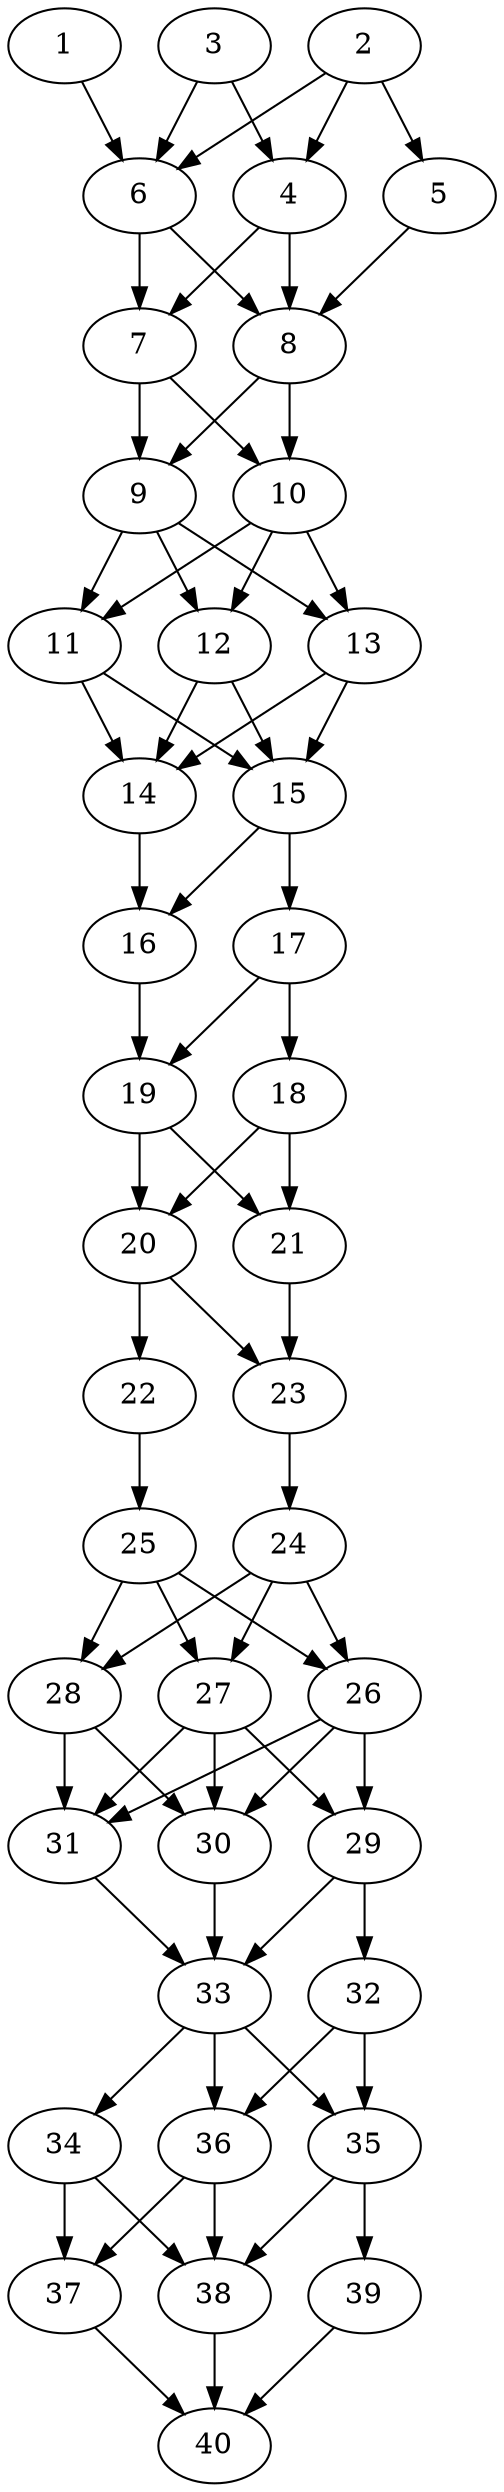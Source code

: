 // DAG automatically generated by daggen at Thu Oct  3 14:06:49 2019
// ./daggen --dot -n 40 --ccr 0.4 --fat 0.3 --regular 0.7 --density 0.9 --mindata 5242880 --maxdata 52428800 
digraph G {
  1 [size="41280000", alpha="0.04", expect_size="16512000"] 
  1 -> 6 [size ="16512000"]
  2 [size="68800000", alpha="0.17", expect_size="27520000"] 
  2 -> 4 [size ="27520000"]
  2 -> 5 [size ="27520000"]
  2 -> 6 [size ="27520000"]
  3 [size="67235840", alpha="0.18", expect_size="26894336"] 
  3 -> 4 [size ="26894336"]
  3 -> 6 [size ="26894336"]
  4 [size="94223360", alpha="0.10", expect_size="37689344"] 
  4 -> 7 [size ="37689344"]
  4 -> 8 [size ="37689344"]
  5 [size="47549440", alpha="0.03", expect_size="19019776"] 
  5 -> 8 [size ="19019776"]
  6 [size="112368640", alpha="0.10", expect_size="44947456"] 
  6 -> 7 [size ="44947456"]
  6 -> 8 [size ="44947456"]
  7 [size="61488640", alpha="0.11", expect_size="24595456"] 
  7 -> 9 [size ="24595456"]
  7 -> 10 [size ="24595456"]
  8 [size="72148480", alpha="0.13", expect_size="28859392"] 
  8 -> 9 [size ="28859392"]
  8 -> 10 [size ="28859392"]
  9 [size="83650560", alpha="0.06", expect_size="33460224"] 
  9 -> 11 [size ="33460224"]
  9 -> 12 [size ="33460224"]
  9 -> 13 [size ="33460224"]
  10 [size="129290240", alpha="0.20", expect_size="51716096"] 
  10 -> 11 [size ="51716096"]
  10 -> 12 [size ="51716096"]
  10 -> 13 [size ="51716096"]
  11 [size="45040640", alpha="0.01", expect_size="18016256"] 
  11 -> 14 [size ="18016256"]
  11 -> 15 [size ="18016256"]
  12 [size="68899840", alpha="0.05", expect_size="27559936"] 
  12 -> 14 [size ="27559936"]
  12 -> 15 [size ="27559936"]
  13 [size="52239360", alpha="0.13", expect_size="20895744"] 
  13 -> 14 [size ="20895744"]
  13 -> 15 [size ="20895744"]
  14 [size="39544320", alpha="0.04", expect_size="15817728"] 
  14 -> 16 [size ="15817728"]
  15 [size="96908800", alpha="0.03", expect_size="38763520"] 
  15 -> 16 [size ="38763520"]
  15 -> 17 [size ="38763520"]
  16 [size="112606720", alpha="0.06", expect_size="45042688"] 
  16 -> 19 [size ="45042688"]
  17 [size="55006720", alpha="0.18", expect_size="22002688"] 
  17 -> 18 [size ="22002688"]
  17 -> 19 [size ="22002688"]
  18 [size="120501760", alpha="0.00", expect_size="48200704"] 
  18 -> 20 [size ="48200704"]
  18 -> 21 [size ="48200704"]
  19 [size="79011840", alpha="0.16", expect_size="31604736"] 
  19 -> 20 [size ="31604736"]
  19 -> 21 [size ="31604736"]
  20 [size="115750400", alpha="0.06", expect_size="46300160"] 
  20 -> 22 [size ="46300160"]
  20 -> 23 [size ="46300160"]
  21 [size="115425280", alpha="0.02", expect_size="46170112"] 
  21 -> 23 [size ="46170112"]
  22 [size="124008960", alpha="0.06", expect_size="49603584"] 
  22 -> 25 [size ="49603584"]
  23 [size="36774400", alpha="0.00", expect_size="14709760"] 
  23 -> 24 [size ="14709760"]
  24 [size="110835200", alpha="0.08", expect_size="44334080"] 
  24 -> 26 [size ="44334080"]
  24 -> 27 [size ="44334080"]
  24 -> 28 [size ="44334080"]
  25 [size="16980480", alpha="0.01", expect_size="6792192"] 
  25 -> 26 [size ="6792192"]
  25 -> 27 [size ="6792192"]
  25 -> 28 [size ="6792192"]
  26 [size="34112000", alpha="0.12", expect_size="13644800"] 
  26 -> 29 [size ="13644800"]
  26 -> 30 [size ="13644800"]
  26 -> 31 [size ="13644800"]
  27 [size="70195200", alpha="0.10", expect_size="28078080"] 
  27 -> 29 [size ="28078080"]
  27 -> 30 [size ="28078080"]
  27 -> 31 [size ="28078080"]
  28 [size="59745280", alpha="0.19", expect_size="23898112"] 
  28 -> 30 [size ="23898112"]
  28 -> 31 [size ="23898112"]
  29 [size="60487680", alpha="0.19", expect_size="24195072"] 
  29 -> 32 [size ="24195072"]
  29 -> 33 [size ="24195072"]
  30 [size="35568640", alpha="0.19", expect_size="14227456"] 
  30 -> 33 [size ="14227456"]
  31 [size="72558080", alpha="0.05", expect_size="29023232"] 
  31 -> 33 [size ="29023232"]
  32 [size="81664000", alpha="0.20", expect_size="32665600"] 
  32 -> 35 [size ="32665600"]
  32 -> 36 [size ="32665600"]
  33 [size="118579200", alpha="0.02", expect_size="47431680"] 
  33 -> 34 [size ="47431680"]
  33 -> 35 [size ="47431680"]
  33 -> 36 [size ="47431680"]
  34 [size="119470080", alpha="0.08", expect_size="47788032"] 
  34 -> 37 [size ="47788032"]
  34 -> 38 [size ="47788032"]
  35 [size="47488000", alpha="0.08", expect_size="18995200"] 
  35 -> 38 [size ="18995200"]
  35 -> 39 [size ="18995200"]
  36 [size="55040000", alpha="0.05", expect_size="22016000"] 
  36 -> 37 [size ="22016000"]
  36 -> 38 [size ="22016000"]
  37 [size="123425280", alpha="0.10", expect_size="49370112"] 
  37 -> 40 [size ="49370112"]
  38 [size="65095680", alpha="0.12", expect_size="26038272"] 
  38 -> 40 [size ="26038272"]
  39 [size="57059840", alpha="0.06", expect_size="22823936"] 
  39 -> 40 [size ="22823936"]
  40 [size="51893760", alpha="0.17", expect_size="20757504"] 
}
